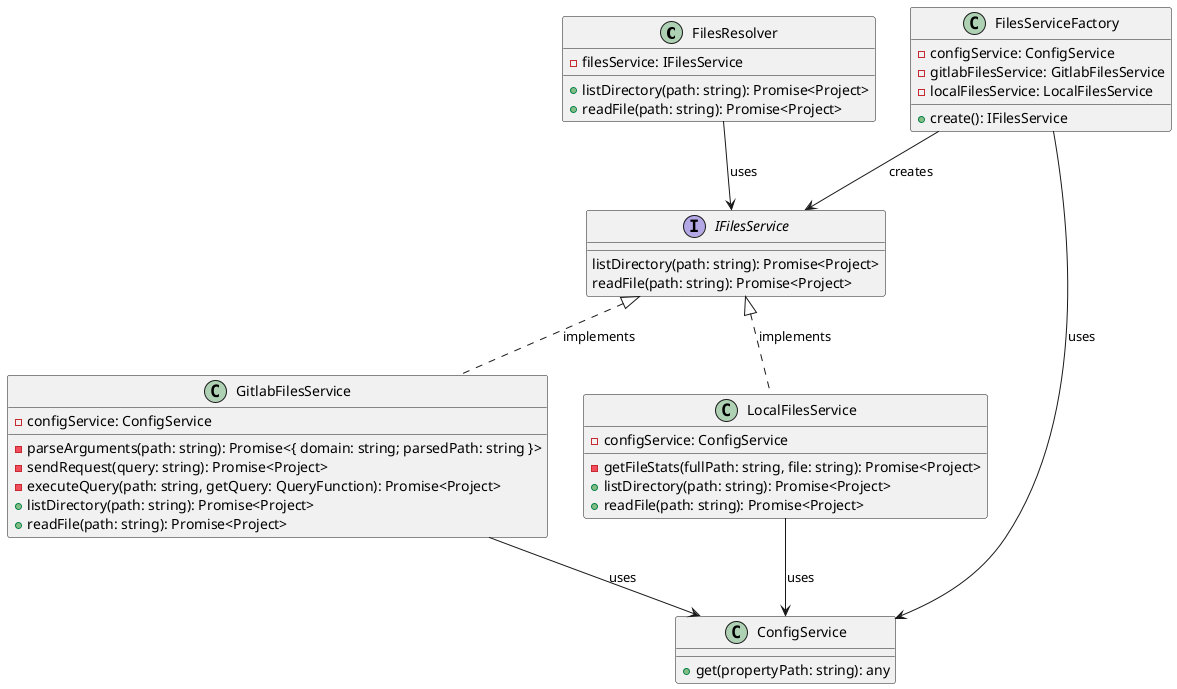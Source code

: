 @startuml
class FilesResolver {
  -filesService: IFilesService
  +listDirectory(path: string): Promise<Project>
  +readFile(path: string): Promise<Project>
}

interface IFilesService {
  listDirectory(path: string): Promise<Project>
  readFile(path: string): Promise<Project>
}

class FilesServiceFactory {
  -configService: ConfigService
  -gitlabFilesService: GitlabFilesService
  -localFilesService: LocalFilesService
  +create(): IFilesService
}

class GitlabFilesService {
  -configService: ConfigService
  -parseArguments(path: string): Promise<{ domain: string; parsedPath: string }>
  -sendRequest(query: string): Promise<Project>
  -executeQuery(path: string, getQuery: QueryFunction): Promise<Project>
  +listDirectory(path: string): Promise<Project>
  +readFile(path: string): Promise<Project>
}

class LocalFilesService {
  -configService: ConfigService
  -getFileStats(fullPath: string, file: string): Promise<Project>
  +listDirectory(path: string): Promise<Project>
  +readFile(path: string): Promise<Project>
}

class ConfigService {
  +get(propertyPath: string): any
}

FilesResolver --> IFilesService: uses
IFilesService <|.. GitlabFilesService: implements
IFilesService <|.. LocalFilesService: implements
FilesServiceFactory --> IFilesService: creates
FilesServiceFactory --> ConfigService: uses
GitlabFilesService --> ConfigService: uses
LocalFilesService --> ConfigService: uses
@enduml